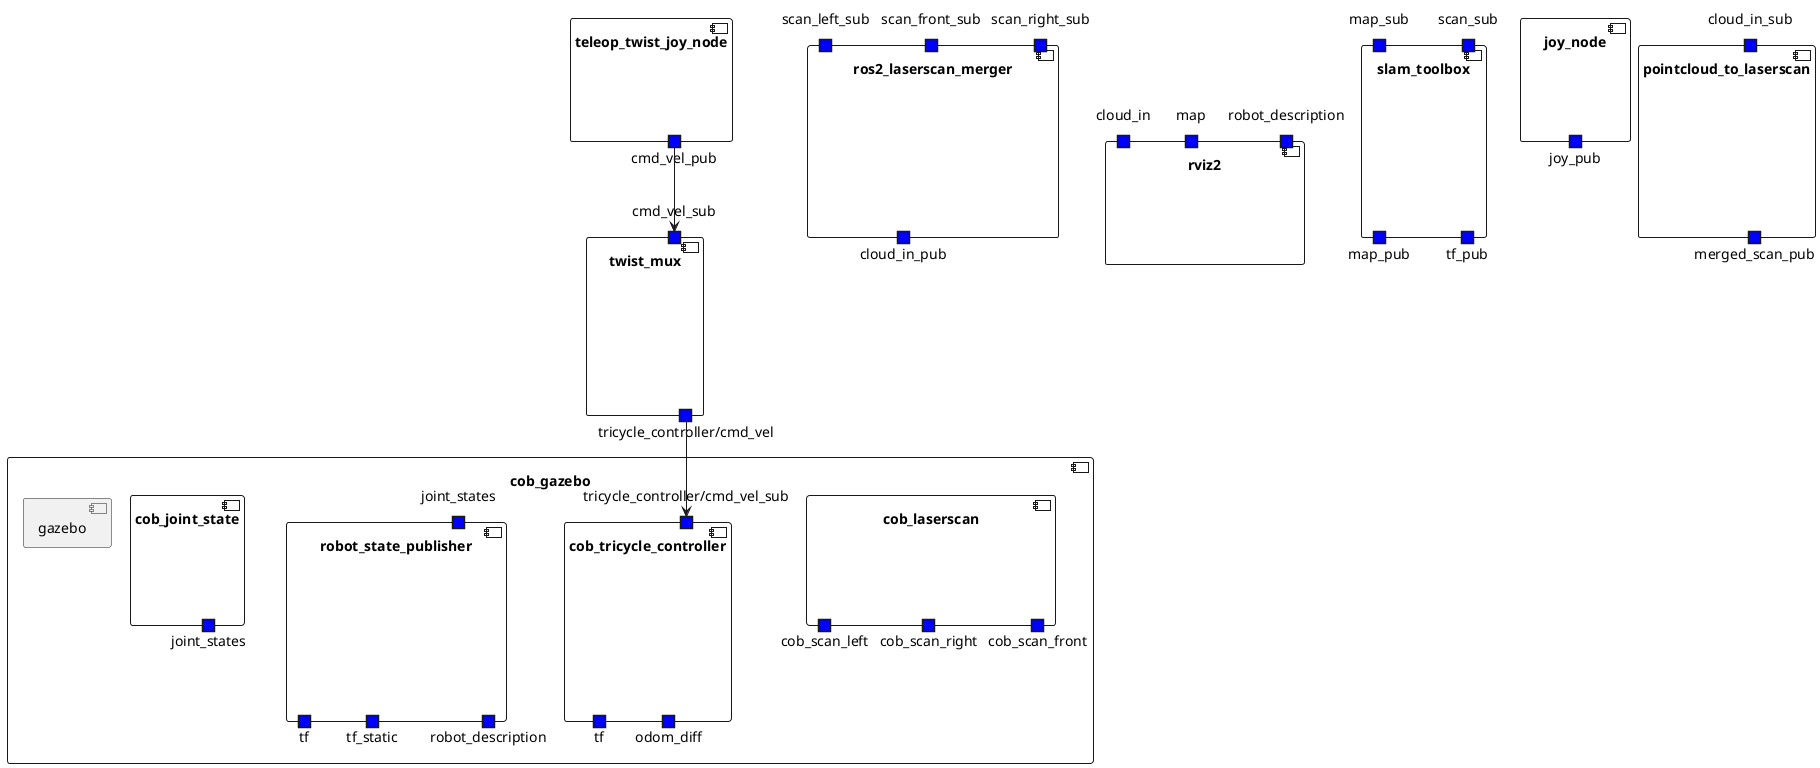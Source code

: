 @startuml

/'SUBSYSTEMS'/
component cob_gazebo {
  component gazebo {

/' PORTS DEFINED AS AVAILABLE IN THE ROSSYSTEM FILE '/

/' PORTS FROM THE ORIGINAL NODE '/
  }

  component cob_laserscan {

/' PORTS DEFINED AS AVAILABLE IN THE ROSSYSTEM FILE '/
    portout cob_laserscan.cob_scan_left as "cob_scan_left" #blue
    portout cob_laserscan.cob_scan_right as "cob_scan_right" #blue
    portout cob_laserscan.cob_scan_front as "cob_scan_front" #blue

/' PORTS FROM THE ORIGINAL NODE '/
  }

  component cob_tricycle_controller {

/' PORTS DEFINED AS AVAILABLE IN THE ROSSYSTEM FILE '/
    portin cob_tricycle_controller.tricycle_controller_cmd_vel_sub as "tricycle_controller/cmd_vel_sub" #blue
    portout cob_tricycle_controller.tf as "tf" #blue
    portout cob_tricycle_controller.odom_diff as "odom_diff" #blue

/' PORTS FROM THE ORIGINAL NODE '/
  }

  component robot_state_publisher {

/' PORTS DEFINED AS AVAILABLE IN THE ROSSYSTEM FILE '/
    portin robot_state_publisher.joint_states as "joint_states" #blue
    portout robot_state_publisher.tf as "tf" #blue
    portout robot_state_publisher.tf_static as "tf_static" #blue
    portout robot_state_publisher.robot_description as "robot_description" #blue

/' PORTS FROM THE ORIGINAL NODE '/
  }

  component cob_joint_state {

/' PORTS DEFINED AS AVAILABLE IN THE ROSSYSTEM FILE '/
    portout cob_joint_state.joint_states as "joint_states" #blue

/' PORTS FROM THE ORIGINAL NODE '/
  }

 }

  component joy_node {

/' PORTS DEFINED AS AVAILABLE IN THE ROSSYSTEM FILE '/
    portout joy_node.joy_pub as "joy_pub" #blue

/' PORTS FROM THE ORIGINAL NODE '/
  }

  component teleop_twist_joy_node {

/' PORTS DEFINED AS AVAILABLE IN THE ROSSYSTEM FILE '/
    portout teleop_twist_joy_node.cmd_vel_pub as "cmd_vel_pub" #blue

/' PORTS FROM THE ORIGINAL NODE '/
  }

  component twist_mux {

/' PORTS DEFINED AS AVAILABLE IN THE ROSSYSTEM FILE '/
    portin twist_mux.cmd_vel_sub as "cmd_vel_sub" #blue
    portout twist_mux.tricycle_controller_cmd_vel as "tricycle_controller/cmd_vel" #blue

/' PORTS FROM THE ORIGINAL NODE '/
  }

  component ros2_laserscan_merger {

/' PORTS DEFINED AS AVAILABLE IN THE ROSSYSTEM FILE '/
    portout ros2_laserscan_merger.cloud_in_pub as "cloud_in_pub" #blue
    portin ros2_laserscan_merger.scan_left_sub as "scan_left_sub" #blue
    portin ros2_laserscan_merger.scan_right_sub as "scan_right_sub" #blue
    portin ros2_laserscan_merger.scan_front_sub as "scan_front_sub" #blue

/' PORTS FROM THE ORIGINAL NODE '/
  }

  component pointcloud_to_laserscan {

/' PORTS DEFINED AS AVAILABLE IN THE ROSSYSTEM FILE '/
    portin pointcloud_to_laserscan.cloud_in_sub as "cloud_in_sub" #blue
    portout pointcloud_to_laserscan.merged_scan_pub as "merged_scan_pub" #blue

/' PORTS FROM THE ORIGINAL NODE '/
  }

  component slam_toolbox {

/' PORTS DEFINED AS AVAILABLE IN THE ROSSYSTEM FILE '/
    portin slam_toolbox.map_sub as "map_sub" #blue
    portin slam_toolbox.scan_sub as "scan_sub" #blue
    portout slam_toolbox.map_pub as "map_pub" #blue
    portout slam_toolbox.tf_pub as "tf_pub" #blue

/' PORTS FROM THE ORIGINAL NODE '/
  }

  component rviz2 {

/' PORTS DEFINED AS AVAILABLE IN THE ROSSYSTEM FILE '/
    portin rviz2.cloud_in as "cloud_in" #blue
    portin rviz2.map as "map" #blue
    portin rviz2.robot_description as "robot_description" #blue

/' PORTS FROM THE ORIGINAL NODE '/
  }

  teleop_twist_joy_node.cmd_vel_pub --> twist_mux.cmd_vel_sub
  twist_mux.tricycle_controller_cmd_vel --> cob_tricycle_controller.tricycle_controller_cmd_vel_sub

@enduml